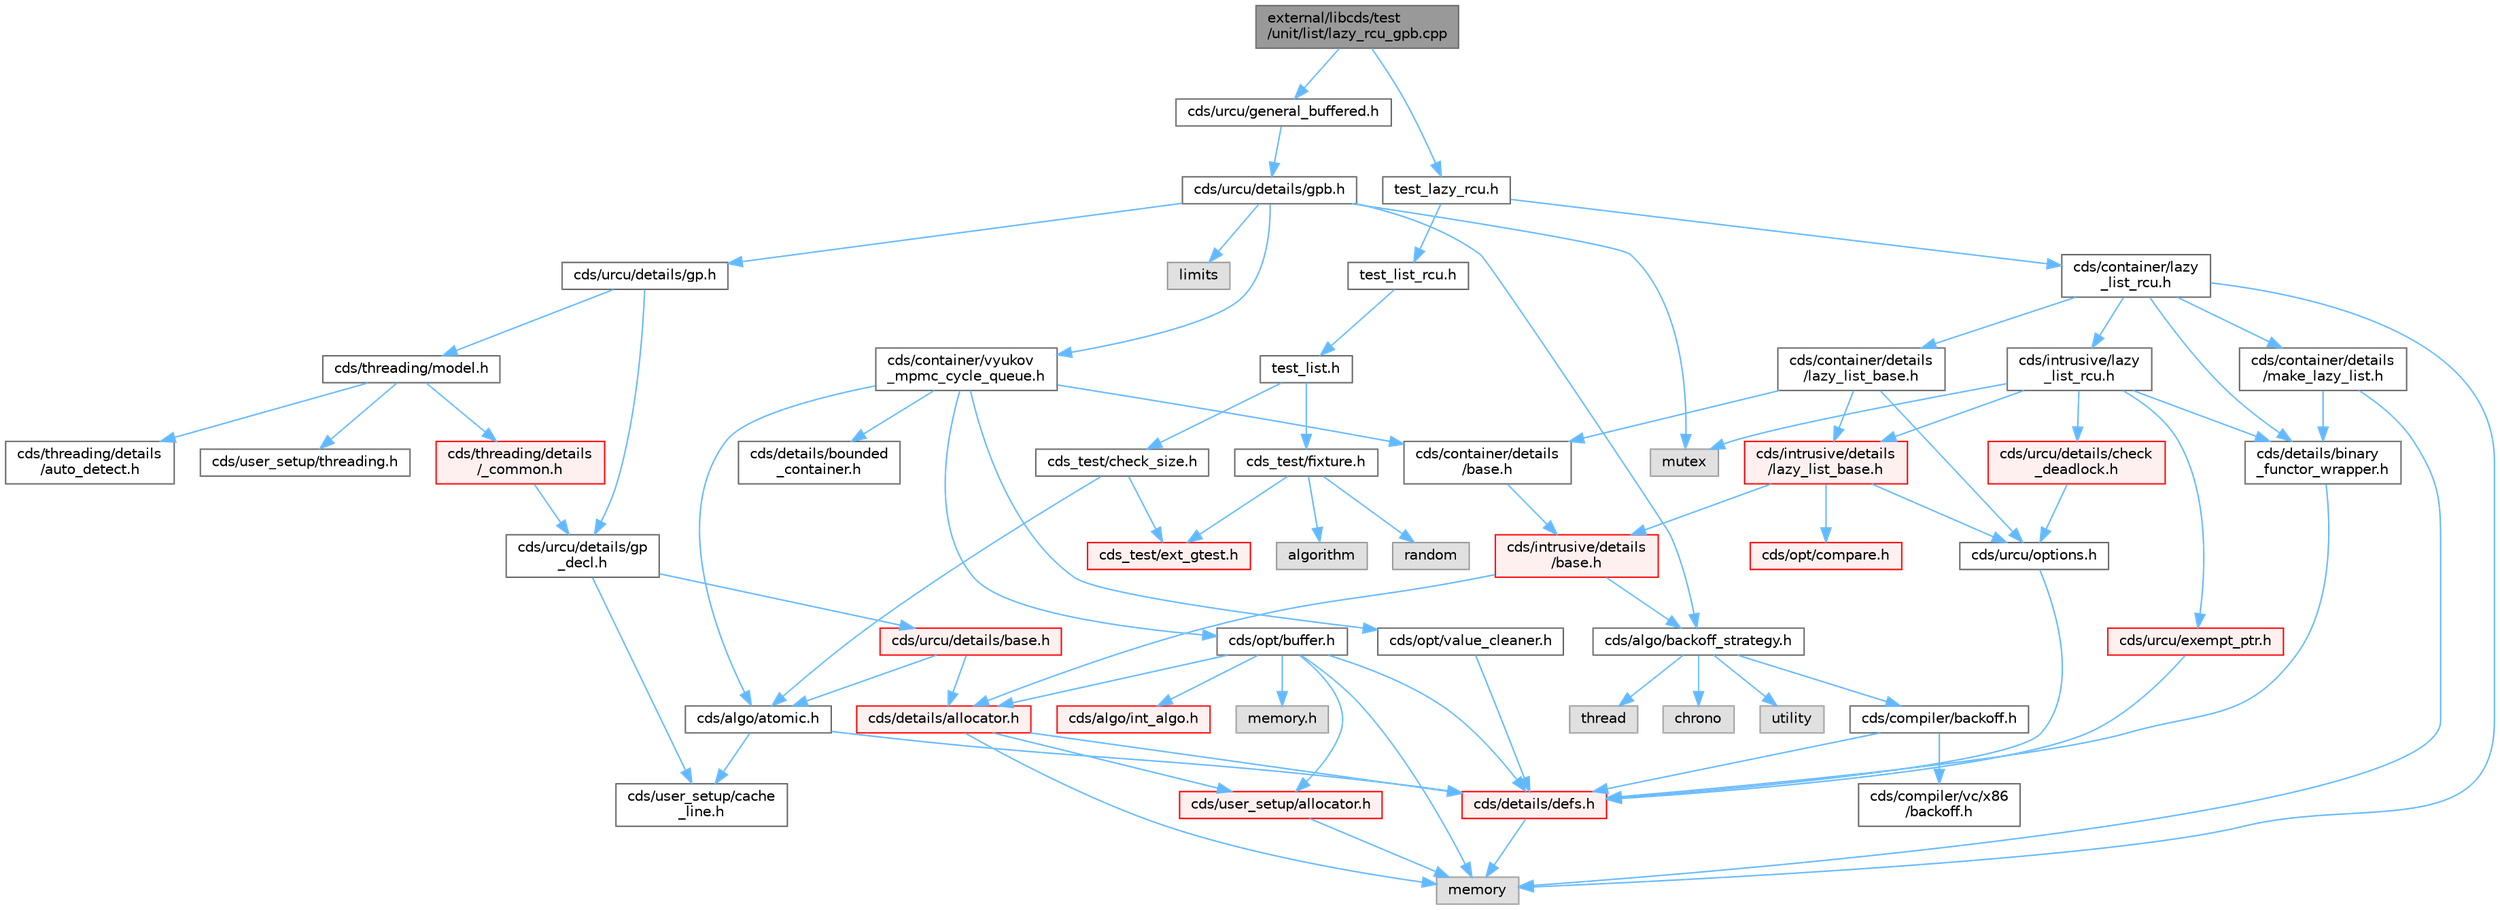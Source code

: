 digraph "external/libcds/test/unit/list/lazy_rcu_gpb.cpp"
{
 // LATEX_PDF_SIZE
  bgcolor="transparent";
  edge [fontname=Helvetica,fontsize=10,labelfontname=Helvetica,labelfontsize=10];
  node [fontname=Helvetica,fontsize=10,shape=box,height=0.2,width=0.4];
  Node1 [id="Node000001",label="external/libcds/test\l/unit/list/lazy_rcu_gpb.cpp",height=0.2,width=0.4,color="gray40", fillcolor="grey60", style="filled", fontcolor="black",tooltip=" "];
  Node1 -> Node2 [id="edge79_Node000001_Node000002",color="steelblue1",style="solid",tooltip=" "];
  Node2 [id="Node000002",label="cds/urcu/general_buffered.h",height=0.2,width=0.4,color="grey40", fillcolor="white", style="filled",URL="$general__buffered_8h.html",tooltip=" "];
  Node2 -> Node3 [id="edge80_Node000002_Node000003",color="steelblue1",style="solid",tooltip=" "];
  Node3 [id="Node000003",label="cds/urcu/details/gpb.h",height=0.2,width=0.4,color="grey40", fillcolor="white", style="filled",URL="$gpb_8h.html",tooltip=" "];
  Node3 -> Node4 [id="edge81_Node000003_Node000004",color="steelblue1",style="solid",tooltip=" "];
  Node4 [id="Node000004",label="mutex",height=0.2,width=0.4,color="grey60", fillcolor="#E0E0E0", style="filled",tooltip=" "];
  Node3 -> Node5 [id="edge82_Node000003_Node000005",color="steelblue1",style="solid",tooltip=" "];
  Node5 [id="Node000005",label="limits",height=0.2,width=0.4,color="grey60", fillcolor="#E0E0E0", style="filled",tooltip=" "];
  Node3 -> Node6 [id="edge83_Node000003_Node000006",color="steelblue1",style="solid",tooltip=" "];
  Node6 [id="Node000006",label="cds/urcu/details/gp.h",height=0.2,width=0.4,color="grey40", fillcolor="white", style="filled",URL="$gp_8h.html",tooltip=" "];
  Node6 -> Node7 [id="edge84_Node000006_Node000007",color="steelblue1",style="solid",tooltip=" "];
  Node7 [id="Node000007",label="cds/urcu/details/gp\l_decl.h",height=0.2,width=0.4,color="grey40", fillcolor="white", style="filled",URL="$gp__decl_8h.html",tooltip=" "];
  Node7 -> Node8 [id="edge85_Node000007_Node000008",color="steelblue1",style="solid",tooltip=" "];
  Node8 [id="Node000008",label="cds/urcu/details/base.h",height=0.2,width=0.4,color="red", fillcolor="#FFF0F0", style="filled",URL="$external_2libcds_2cds_2urcu_2details_2base_8h.html",tooltip=" "];
  Node8 -> Node9 [id="edge86_Node000008_Node000009",color="steelblue1",style="solid",tooltip=" "];
  Node9 [id="Node000009",label="cds/algo/atomic.h",height=0.2,width=0.4,color="grey40", fillcolor="white", style="filled",URL="$external_2libcds_2cds_2algo_2atomic_8h.html",tooltip=" "];
  Node9 -> Node10 [id="edge87_Node000009_Node000010",color="steelblue1",style="solid",tooltip=" "];
  Node10 [id="Node000010",label="cds/details/defs.h",height=0.2,width=0.4,color="red", fillcolor="#FFF0F0", style="filled",URL="$details_2defs_8h.html",tooltip=" "];
  Node10 -> Node18 [id="edge88_Node000010_Node000018",color="steelblue1",style="solid",tooltip=" "];
  Node18 [id="Node000018",label="memory",height=0.2,width=0.4,color="grey60", fillcolor="#E0E0E0", style="filled",tooltip=" "];
  Node9 -> Node23 [id="edge89_Node000009_Node000023",color="steelblue1",style="solid",tooltip=" "];
  Node23 [id="Node000023",label="cds/user_setup/cache\l_line.h",height=0.2,width=0.4,color="grey40", fillcolor="white", style="filled",URL="$cache__line_8h.html",tooltip="Cache-line size definition"];
  Node8 -> Node25 [id="edge90_Node000008_Node000025",color="steelblue1",style="solid",tooltip=" "];
  Node25 [id="Node000025",label="cds/details/allocator.h",height=0.2,width=0.4,color="red", fillcolor="#FFF0F0", style="filled",URL="$external_2libcds_2cds_2details_2allocator_8h.html",tooltip=" "];
  Node25 -> Node18 [id="edge91_Node000025_Node000018",color="steelblue1",style="solid",tooltip=" "];
  Node25 -> Node10 [id="edge92_Node000025_Node000010",color="steelblue1",style="solid",tooltip=" "];
  Node25 -> Node27 [id="edge93_Node000025_Node000027",color="steelblue1",style="solid",tooltip=" "];
  Node27 [id="Node000027",label="cds/user_setup/allocator.h",height=0.2,width=0.4,color="red", fillcolor="#FFF0F0", style="filled",URL="$external_2libcds_2cds_2user__setup_2allocator_8h.html",tooltip="Default implementation of allocator classes."];
  Node27 -> Node18 [id="edge94_Node000027_Node000018",color="steelblue1",style="solid",tooltip=" "];
  Node7 -> Node23 [id="edge95_Node000007_Node000023",color="steelblue1",style="solid",tooltip=" "];
  Node6 -> Node47 [id="edge96_Node000006_Node000047",color="steelblue1",style="solid",tooltip=" "];
  Node47 [id="Node000047",label="cds/threading/model.h",height=0.2,width=0.4,color="grey40", fillcolor="white", style="filled",URL="$model_8h.html",tooltip=" "];
  Node47 -> Node48 [id="edge97_Node000047_Node000048",color="steelblue1",style="solid",tooltip=" "];
  Node48 [id="Node000048",label="cds/threading/details\l/_common.h",height=0.2,width=0.4,color="red", fillcolor="#FFF0F0", style="filled",URL="$__common_8h.html",tooltip=" "];
  Node48 -> Node7 [id="edge98_Node000048_Node000007",color="steelblue1",style="solid",tooltip=" "];
  Node47 -> Node52 [id="edge99_Node000047_Node000052",color="steelblue1",style="solid",tooltip=" "];
  Node52 [id="Node000052",label="cds/user_setup/threading.h",height=0.2,width=0.4,color="grey40", fillcolor="white", style="filled",URL="$external_2libcds_2cds_2user__setup_2threading_8h.html",tooltip=" "];
  Node47 -> Node53 [id="edge100_Node000047_Node000053",color="steelblue1",style="solid",tooltip=" "];
  Node53 [id="Node000053",label="cds/threading/details\l/auto_detect.h",height=0.2,width=0.4,color="grey40", fillcolor="white", style="filled",URL="$auto__detect_8h.html",tooltip=" "];
  Node3 -> Node54 [id="edge101_Node000003_Node000054",color="steelblue1",style="solid",tooltip=" "];
  Node54 [id="Node000054",label="cds/algo/backoff_strategy.h",height=0.2,width=0.4,color="grey40", fillcolor="white", style="filled",URL="$backoff__strategy_8h.html",tooltip=" "];
  Node54 -> Node42 [id="edge102_Node000054_Node000042",color="steelblue1",style="solid",tooltip=" "];
  Node42 [id="Node000042",label="utility",height=0.2,width=0.4,color="grey60", fillcolor="#E0E0E0", style="filled",tooltip=" "];
  Node54 -> Node37 [id="edge103_Node000054_Node000037",color="steelblue1",style="solid",tooltip=" "];
  Node37 [id="Node000037",label="thread",height=0.2,width=0.4,color="grey60", fillcolor="#E0E0E0", style="filled",tooltip=" "];
  Node54 -> Node55 [id="edge104_Node000054_Node000055",color="steelblue1",style="solid",tooltip=" "];
  Node55 [id="Node000055",label="chrono",height=0.2,width=0.4,color="grey60", fillcolor="#E0E0E0", style="filled",tooltip=" "];
  Node54 -> Node56 [id="edge105_Node000054_Node000056",color="steelblue1",style="solid",tooltip=" "];
  Node56 [id="Node000056",label="cds/compiler/backoff.h",height=0.2,width=0.4,color="grey40", fillcolor="white", style="filled",URL="$backoff_8h.html",tooltip=" "];
  Node56 -> Node10 [id="edge106_Node000056_Node000010",color="steelblue1",style="solid",tooltip=" "];
  Node56 -> Node57 [id="edge107_Node000056_Node000057",color="steelblue1",style="solid",tooltip=" "];
  Node57 [id="Node000057",label="cds/compiler/vc/x86\l/backoff.h",height=0.2,width=0.4,color="grey40", fillcolor="white", style="filled",URL="$vc_2x86_2backoff_8h.html",tooltip=" "];
  Node3 -> Node58 [id="edge108_Node000003_Node000058",color="steelblue1",style="solid",tooltip=" "];
  Node58 [id="Node000058",label="cds/container/vyukov\l_mpmc_cycle_queue.h",height=0.2,width=0.4,color="grey40", fillcolor="white", style="filled",URL="$container_2vyukov__mpmc__cycle__queue_8h.html",tooltip=" "];
  Node58 -> Node59 [id="edge109_Node000058_Node000059",color="steelblue1",style="solid",tooltip=" "];
  Node59 [id="Node000059",label="cds/container/details\l/base.h",height=0.2,width=0.4,color="grey40", fillcolor="white", style="filled",URL="$external_2libcds_2cds_2container_2details_2base_8h.html",tooltip=" "];
  Node59 -> Node60 [id="edge110_Node000059_Node000060",color="steelblue1",style="solid",tooltip=" "];
  Node60 [id="Node000060",label="cds/intrusive/details\l/base.h",height=0.2,width=0.4,color="red", fillcolor="#FFF0F0", style="filled",URL="$external_2libcds_2cds_2intrusive_2details_2base_8h.html",tooltip=" "];
  Node60 -> Node25 [id="edge111_Node000060_Node000025",color="steelblue1",style="solid",tooltip=" "];
  Node60 -> Node54 [id="edge112_Node000060_Node000054",color="steelblue1",style="solid",tooltip=" "];
  Node58 -> Node65 [id="edge113_Node000058_Node000065",color="steelblue1",style="solid",tooltip=" "];
  Node65 [id="Node000065",label="cds/opt/buffer.h",height=0.2,width=0.4,color="grey40", fillcolor="white", style="filled",URL="$external_2libcds_2cds_2opt_2buffer_8h.html",tooltip=" "];
  Node65 -> Node66 [id="edge114_Node000065_Node000066",color="steelblue1",style="solid",tooltip=" "];
  Node66 [id="Node000066",label="memory.h",height=0.2,width=0.4,color="grey60", fillcolor="#E0E0E0", style="filled",tooltip=" "];
  Node65 -> Node10 [id="edge115_Node000065_Node000010",color="steelblue1",style="solid",tooltip=" "];
  Node65 -> Node27 [id="edge116_Node000065_Node000027",color="steelblue1",style="solid",tooltip=" "];
  Node65 -> Node25 [id="edge117_Node000065_Node000025",color="steelblue1",style="solid",tooltip=" "];
  Node65 -> Node32 [id="edge118_Node000065_Node000032",color="steelblue1",style="solid",tooltip=" "];
  Node32 [id="Node000032",label="cds/algo/int_algo.h",height=0.2,width=0.4,color="red", fillcolor="#FFF0F0", style="filled",URL="$int__algo_8h.html",tooltip=" "];
  Node65 -> Node18 [id="edge119_Node000065_Node000018",color="steelblue1",style="solid",tooltip=" "];
  Node58 -> Node67 [id="edge120_Node000058_Node000067",color="steelblue1",style="solid",tooltip=" "];
  Node67 [id="Node000067",label="cds/opt/value_cleaner.h",height=0.2,width=0.4,color="grey40", fillcolor="white", style="filled",URL="$value__cleaner_8h.html",tooltip=" "];
  Node67 -> Node10 [id="edge121_Node000067_Node000010",color="steelblue1",style="solid",tooltip=" "];
  Node58 -> Node9 [id="edge122_Node000058_Node000009",color="steelblue1",style="solid",tooltip=" "];
  Node58 -> Node68 [id="edge123_Node000058_Node000068",color="steelblue1",style="solid",tooltip=" "];
  Node68 [id="Node000068",label="cds/details/bounded\l_container.h",height=0.2,width=0.4,color="grey40", fillcolor="white", style="filled",URL="$bounded__container_8h.html",tooltip=" "];
  Node1 -> Node69 [id="edge124_Node000001_Node000069",color="steelblue1",style="solid",tooltip=" "];
  Node69 [id="Node000069",label="test_lazy_rcu.h",height=0.2,width=0.4,color="grey40", fillcolor="white", style="filled",URL="$test__lazy__rcu_8h.html",tooltip=" "];
  Node69 -> Node70 [id="edge125_Node000069_Node000070",color="steelblue1",style="solid",tooltip=" "];
  Node70 [id="Node000070",label="test_list_rcu.h",height=0.2,width=0.4,color="grey40", fillcolor="white", style="filled",URL="$test__list__rcu_8h.html",tooltip=" "];
  Node70 -> Node71 [id="edge126_Node000070_Node000071",color="steelblue1",style="solid",tooltip=" "];
  Node71 [id="Node000071",label="test_list.h",height=0.2,width=0.4,color="grey40", fillcolor="white", style="filled",URL="$test__list_8h.html",tooltip=" "];
  Node71 -> Node72 [id="edge127_Node000071_Node000072",color="steelblue1",style="solid",tooltip=" "];
  Node72 [id="Node000072",label="cds_test/check_size.h",height=0.2,width=0.4,color="grey40", fillcolor="white", style="filled",URL="$check__size_8h.html",tooltip=" "];
  Node72 -> Node73 [id="edge128_Node000072_Node000073",color="steelblue1",style="solid",tooltip=" "];
  Node73 [id="Node000073",label="cds_test/ext_gtest.h",height=0.2,width=0.4,color="red", fillcolor="#FFF0F0", style="filled",URL="$ext__gtest_8h.html",tooltip=" "];
  Node72 -> Node9 [id="edge129_Node000072_Node000009",color="steelblue1",style="solid",tooltip=" "];
  Node71 -> Node75 [id="edge130_Node000071_Node000075",color="steelblue1",style="solid",tooltip=" "];
  Node75 [id="Node000075",label="cds_test/fixture.h",height=0.2,width=0.4,color="grey40", fillcolor="white", style="filled",URL="$fixture_8h.html",tooltip=" "];
  Node75 -> Node73 [id="edge131_Node000075_Node000073",color="steelblue1",style="solid",tooltip=" "];
  Node75 -> Node76 [id="edge132_Node000075_Node000076",color="steelblue1",style="solid",tooltip=" "];
  Node76 [id="Node000076",label="algorithm",height=0.2,width=0.4,color="grey60", fillcolor="#E0E0E0", style="filled",tooltip=" "];
  Node75 -> Node77 [id="edge133_Node000075_Node000077",color="steelblue1",style="solid",tooltip=" "];
  Node77 [id="Node000077",label="random",height=0.2,width=0.4,color="grey60", fillcolor="#E0E0E0", style="filled",tooltip=" "];
  Node69 -> Node78 [id="edge134_Node000069_Node000078",color="steelblue1",style="solid",tooltip=" "];
  Node78 [id="Node000078",label="cds/container/lazy\l_list_rcu.h",height=0.2,width=0.4,color="grey40", fillcolor="white", style="filled",URL="$container_2lazy__list__rcu_8h.html",tooltip=" "];
  Node78 -> Node18 [id="edge135_Node000078_Node000018",color="steelblue1",style="solid",tooltip=" "];
  Node78 -> Node79 [id="edge136_Node000078_Node000079",color="steelblue1",style="solid",tooltip=" "];
  Node79 [id="Node000079",label="cds/container/details\l/lazy_list_base.h",height=0.2,width=0.4,color="grey40", fillcolor="white", style="filled",URL="$container_2details_2lazy__list__base_8h.html",tooltip=" "];
  Node79 -> Node59 [id="edge137_Node000079_Node000059",color="steelblue1",style="solid",tooltip=" "];
  Node79 -> Node80 [id="edge138_Node000079_Node000080",color="steelblue1",style="solid",tooltip=" "];
  Node80 [id="Node000080",label="cds/intrusive/details\l/lazy_list_base.h",height=0.2,width=0.4,color="red", fillcolor="#FFF0F0", style="filled",URL="$intrusive_2details_2lazy__list__base_8h.html",tooltip=" "];
  Node80 -> Node60 [id="edge139_Node000080_Node000060",color="steelblue1",style="solid",tooltip=" "];
  Node80 -> Node81 [id="edge140_Node000080_Node000081",color="steelblue1",style="solid",tooltip=" "];
  Node81 [id="Node000081",label="cds/opt/compare.h",height=0.2,width=0.4,color="red", fillcolor="#FFF0F0", style="filled",URL="$external_2libcds_2cds_2opt_2compare_8h.html",tooltip=" "];
  Node80 -> Node85 [id="edge141_Node000080_Node000085",color="steelblue1",style="solid",tooltip=" "];
  Node85 [id="Node000085",label="cds/urcu/options.h",height=0.2,width=0.4,color="grey40", fillcolor="white", style="filled",URL="$urcu_2options_8h.html",tooltip=" "];
  Node85 -> Node10 [id="edge142_Node000085_Node000010",color="steelblue1",style="solid",tooltip=" "];
  Node79 -> Node85 [id="edge143_Node000079_Node000085",color="steelblue1",style="solid",tooltip=" "];
  Node78 -> Node86 [id="edge144_Node000078_Node000086",color="steelblue1",style="solid",tooltip=" "];
  Node86 [id="Node000086",label="cds/intrusive/lazy\l_list_rcu.h",height=0.2,width=0.4,color="grey40", fillcolor="white", style="filled",URL="$intrusive_2lazy__list__rcu_8h.html",tooltip=" "];
  Node86 -> Node4 [id="edge145_Node000086_Node000004",color="steelblue1",style="solid",tooltip=" "];
  Node86 -> Node80 [id="edge146_Node000086_Node000080",color="steelblue1",style="solid",tooltip=" "];
  Node86 -> Node87 [id="edge147_Node000086_Node000087",color="steelblue1",style="solid",tooltip=" "];
  Node87 [id="Node000087",label="cds/urcu/details/check\l_deadlock.h",height=0.2,width=0.4,color="red", fillcolor="#FFF0F0", style="filled",URL="$check__deadlock_8h.html",tooltip=" "];
  Node87 -> Node85 [id="edge148_Node000087_Node000085",color="steelblue1",style="solid",tooltip=" "];
  Node86 -> Node88 [id="edge149_Node000086_Node000088",color="steelblue1",style="solid",tooltip=" "];
  Node88 [id="Node000088",label="cds/details/binary\l_functor_wrapper.h",height=0.2,width=0.4,color="grey40", fillcolor="white", style="filled",URL="$binary__functor__wrapper_8h.html",tooltip=" "];
  Node88 -> Node10 [id="edge150_Node000088_Node000010",color="steelblue1",style="solid",tooltip=" "];
  Node86 -> Node89 [id="edge151_Node000086_Node000089",color="steelblue1",style="solid",tooltip=" "];
  Node89 [id="Node000089",label="cds/urcu/exempt_ptr.h",height=0.2,width=0.4,color="red", fillcolor="#FFF0F0", style="filled",URL="$exempt__ptr_8h.html",tooltip=" "];
  Node89 -> Node10 [id="edge152_Node000089_Node000010",color="steelblue1",style="solid",tooltip=" "];
  Node78 -> Node88 [id="edge153_Node000078_Node000088",color="steelblue1",style="solid",tooltip=" "];
  Node78 -> Node90 [id="edge154_Node000078_Node000090",color="steelblue1",style="solid",tooltip=" "];
  Node90 [id="Node000090",label="cds/container/details\l/make_lazy_list.h",height=0.2,width=0.4,color="grey40", fillcolor="white", style="filled",URL="$make__lazy__list_8h.html",tooltip=" "];
  Node90 -> Node88 [id="edge155_Node000090_Node000088",color="steelblue1",style="solid",tooltip=" "];
  Node90 -> Node18 [id="edge156_Node000090_Node000018",color="steelblue1",style="solid",tooltip=" "];
}
